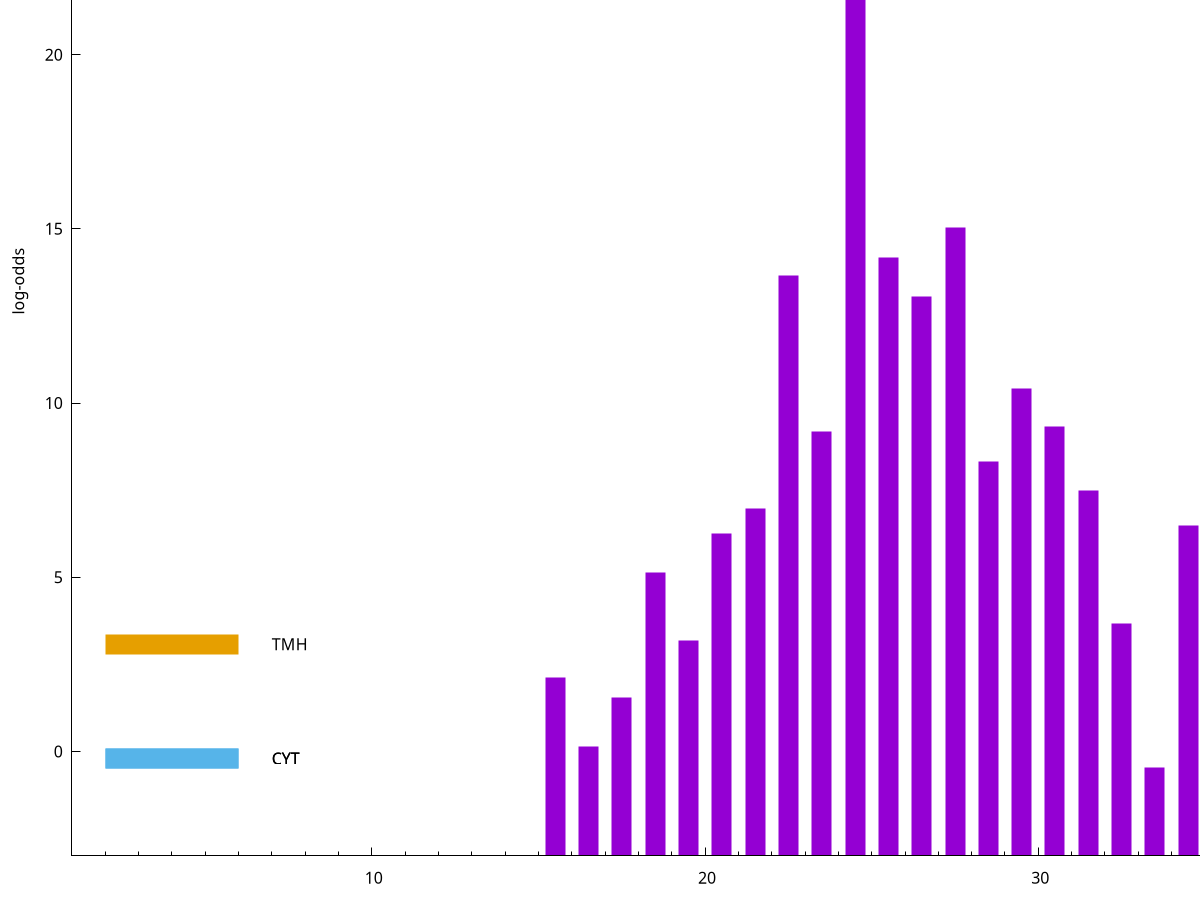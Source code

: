 set title "LipoP predictions for SRR5666568.gff"
set size 2., 1.4
set xrange [1:70] 
set mxtics 10
set yrange [-3:30]
set y2range [0:33]
set ylabel "log-odds"
set term postscript eps color solid "Helvetica" 30
set output "SRR5666568.gff315.eps"
set arrow from 2,24.2951 to 6,24.2951 nohead lt 1 lw 20
set label "SpI" at 7,24.2951
set arrow from 2,3.07461 to 6,3.07461 nohead lt 4 lw 20
set label "TMH" at 7,3.07461
set arrow from 2,-0.200913 to 6,-0.200913 nohead lt 3 lw 20
set label "CYT" at 7,-0.200913
set arrow from 2,-0.200913 to 6,-0.200913 nohead lt 3 lw 20
set label "CYT" at 7,-0.200913
set arrow from 2,24.2951 to 6,24.2951 nohead lt 1 lw 20
set label "SpI" at 7,24.2951
# NOTE: The scores below are the log-odds scores with the threshold
# NOTE: subtracted (a hack to make gnuplot make the histogram all
# NOTE: look nice).
plot "-" axes x1y2 title "" with impulses lt 1 lw 20
24.500000 27.289700
27.500000 18.042800
25.500000 17.167700
22.500000 16.657300
26.500000 16.061800
29.500000 13.407900
30.500000 12.330730
23.500000 12.191660
28.500000 11.326750
31.500000 10.494680
21.500000 9.979140
34.500000 9.490940
20.500000 9.244670
18.500000 8.145670
32.500000 6.675260
19.500000 6.183440
36.500000 5.959500
15.500000 5.125970
17.500000 4.550070
16.500000 3.141671
33.500000 2.547635
e
exit
